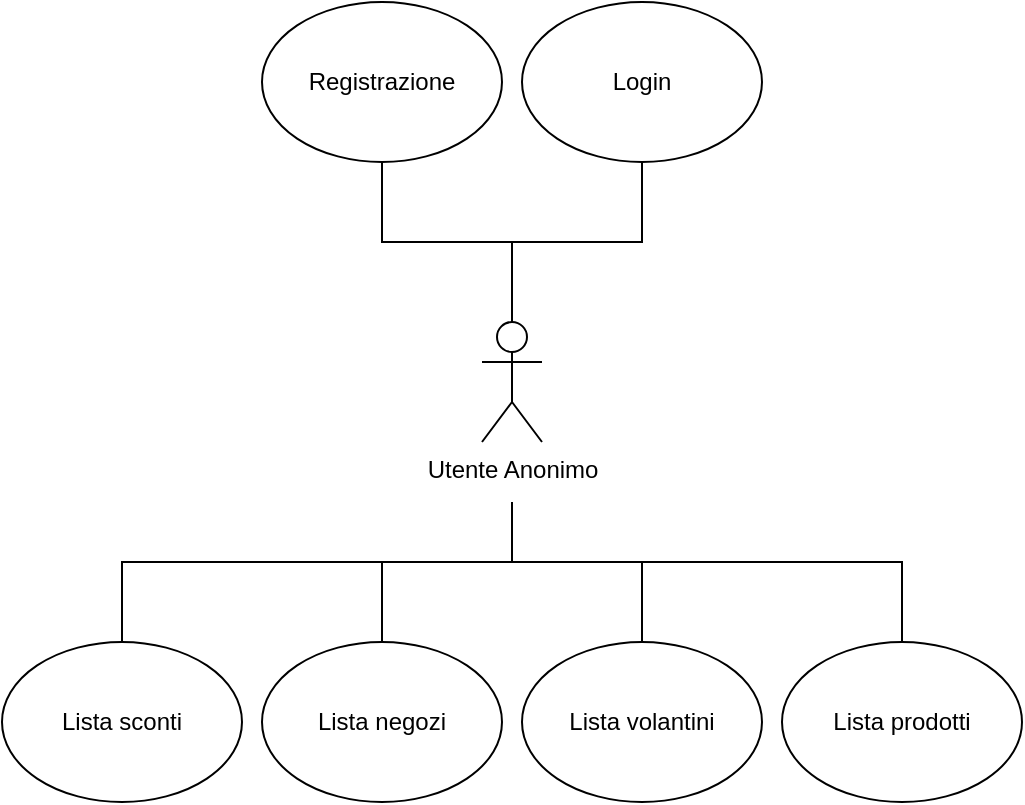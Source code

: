 <mxfile version="14.6.13" type="device"><diagram name="Pagina-1" id="lVRO8FN0cl4bYZhDUq4U"><mxGraphModel dx="2012" dy="685" grid="1" gridSize="10" guides="1" tooltips="1" connect="1" arrows="1" fold="1" page="1" pageScale="1" pageWidth="827" pageHeight="1169" math="0" shadow="0"><root><mxCell id="0"/><mxCell id="1" parent="0"/><mxCell id="L7NKFnQ29NJkpKg581X9-1" value="Utente Anonimo&lt;br&gt;" style="shape=umlActor;verticalLabelPosition=bottom;verticalAlign=top;html=1;outlineConnect=0;" parent="1" vertex="1"><mxGeometry x="150" y="160" width="30" height="60" as="geometry"/></mxCell><mxCell id="pdiCb3dO6Oqi6A94moAD-7" style="edgeStyle=orthogonalEdgeStyle;rounded=0;orthogonalLoop=1;jettySize=auto;html=1;exitX=0.5;exitY=1;exitDx=0;exitDy=0;endArrow=none;endFill=0;" edge="1" parent="1" source="L7NKFnQ29NJkpKg581X9-2" target="L7NKFnQ29NJkpKg581X9-1"><mxGeometry relative="1" as="geometry"/></mxCell><mxCell id="L7NKFnQ29NJkpKg581X9-2" value="Login" style="ellipse;whiteSpace=wrap;html=1;" parent="1" vertex="1"><mxGeometry x="170" width="120" height="80" as="geometry"/></mxCell><mxCell id="pdiCb3dO6Oqi6A94moAD-11" style="edgeStyle=orthogonalEdgeStyle;rounded=0;orthogonalLoop=1;jettySize=auto;html=1;exitX=0.5;exitY=0;exitDx=0;exitDy=0;endArrow=none;endFill=0;" edge="1" parent="1" source="L7NKFnQ29NJkpKg581X9-22"><mxGeometry relative="1" as="geometry"><mxPoint x="230" y="280" as="targetPoint"/><Array as="points"><mxPoint x="360" y="280"/></Array></mxGeometry></mxCell><mxCell id="L7NKFnQ29NJkpKg581X9-22" value="Lista prodotti" style="ellipse;whiteSpace=wrap;html=1;" parent="1" vertex="1"><mxGeometry x="300" y="320" width="120" height="80" as="geometry"/></mxCell><mxCell id="pdiCb3dO6Oqi6A94moAD-9" style="edgeStyle=orthogonalEdgeStyle;rounded=0;orthogonalLoop=1;jettySize=auto;html=1;exitX=0.5;exitY=0;exitDx=0;exitDy=0;endArrow=none;endFill=0;" edge="1" parent="1" source="L7NKFnQ29NJkpKg581X9-23"><mxGeometry relative="1" as="geometry"><mxPoint x="100" y="290" as="targetPoint"/><Array as="points"><mxPoint x="-30" y="280"/><mxPoint x="100" y="280"/></Array></mxGeometry></mxCell><mxCell id="L7NKFnQ29NJkpKg581X9-23" value="Lista sconti" style="ellipse;whiteSpace=wrap;html=1;" parent="1" vertex="1"><mxGeometry x="-90" y="320" width="120" height="80" as="geometry"/></mxCell><mxCell id="pdiCb3dO6Oqi6A94moAD-8" style="edgeStyle=orthogonalEdgeStyle;rounded=0;orthogonalLoop=1;jettySize=auto;html=1;exitX=0.5;exitY=0;exitDx=0;exitDy=0;endArrow=none;endFill=0;" edge="1" parent="1" source="L7NKFnQ29NJkpKg581X9-24"><mxGeometry relative="1" as="geometry"><mxPoint x="165" y="250" as="targetPoint"/><Array as="points"><mxPoint x="100" y="280"/><mxPoint x="165" y="280"/></Array></mxGeometry></mxCell><mxCell id="L7NKFnQ29NJkpKg581X9-24" value="Lista negozi" style="ellipse;whiteSpace=wrap;html=1;" parent="1" vertex="1"><mxGeometry x="40" y="320" width="120" height="80" as="geometry"/></mxCell><mxCell id="pdiCb3dO6Oqi6A94moAD-6" style="edgeStyle=orthogonalEdgeStyle;rounded=0;orthogonalLoop=1;jettySize=auto;html=1;exitX=0.5;exitY=1;exitDx=0;exitDy=0;entryX=0.5;entryY=0;entryDx=0;entryDy=0;entryPerimeter=0;endArrow=none;endFill=0;" edge="1" parent="1" source="L7NKFnQ29NJkpKg581X9-34" target="L7NKFnQ29NJkpKg581X9-1"><mxGeometry relative="1" as="geometry"/></mxCell><mxCell id="L7NKFnQ29NJkpKg581X9-34" value="Registrazione" style="ellipse;whiteSpace=wrap;html=1;" parent="1" vertex="1"><mxGeometry x="40" width="120" height="80" as="geometry"/></mxCell><mxCell id="pdiCb3dO6Oqi6A94moAD-10" style="edgeStyle=orthogonalEdgeStyle;rounded=0;orthogonalLoop=1;jettySize=auto;html=1;exitX=0.5;exitY=0;exitDx=0;exitDy=0;endArrow=none;endFill=0;" edge="1" parent="1" source="L7NKFnQ29NJkpKg581X9-86"><mxGeometry relative="1" as="geometry"><mxPoint x="160" y="280" as="targetPoint"/><Array as="points"><mxPoint x="230" y="280"/></Array></mxGeometry></mxCell><mxCell id="L7NKFnQ29NJkpKg581X9-86" value="Lista volantini" style="ellipse;whiteSpace=wrap;html=1;" parent="1" vertex="1"><mxGeometry x="170" y="320" width="120" height="80" as="geometry"/></mxCell></root></mxGraphModel></diagram></mxfile>